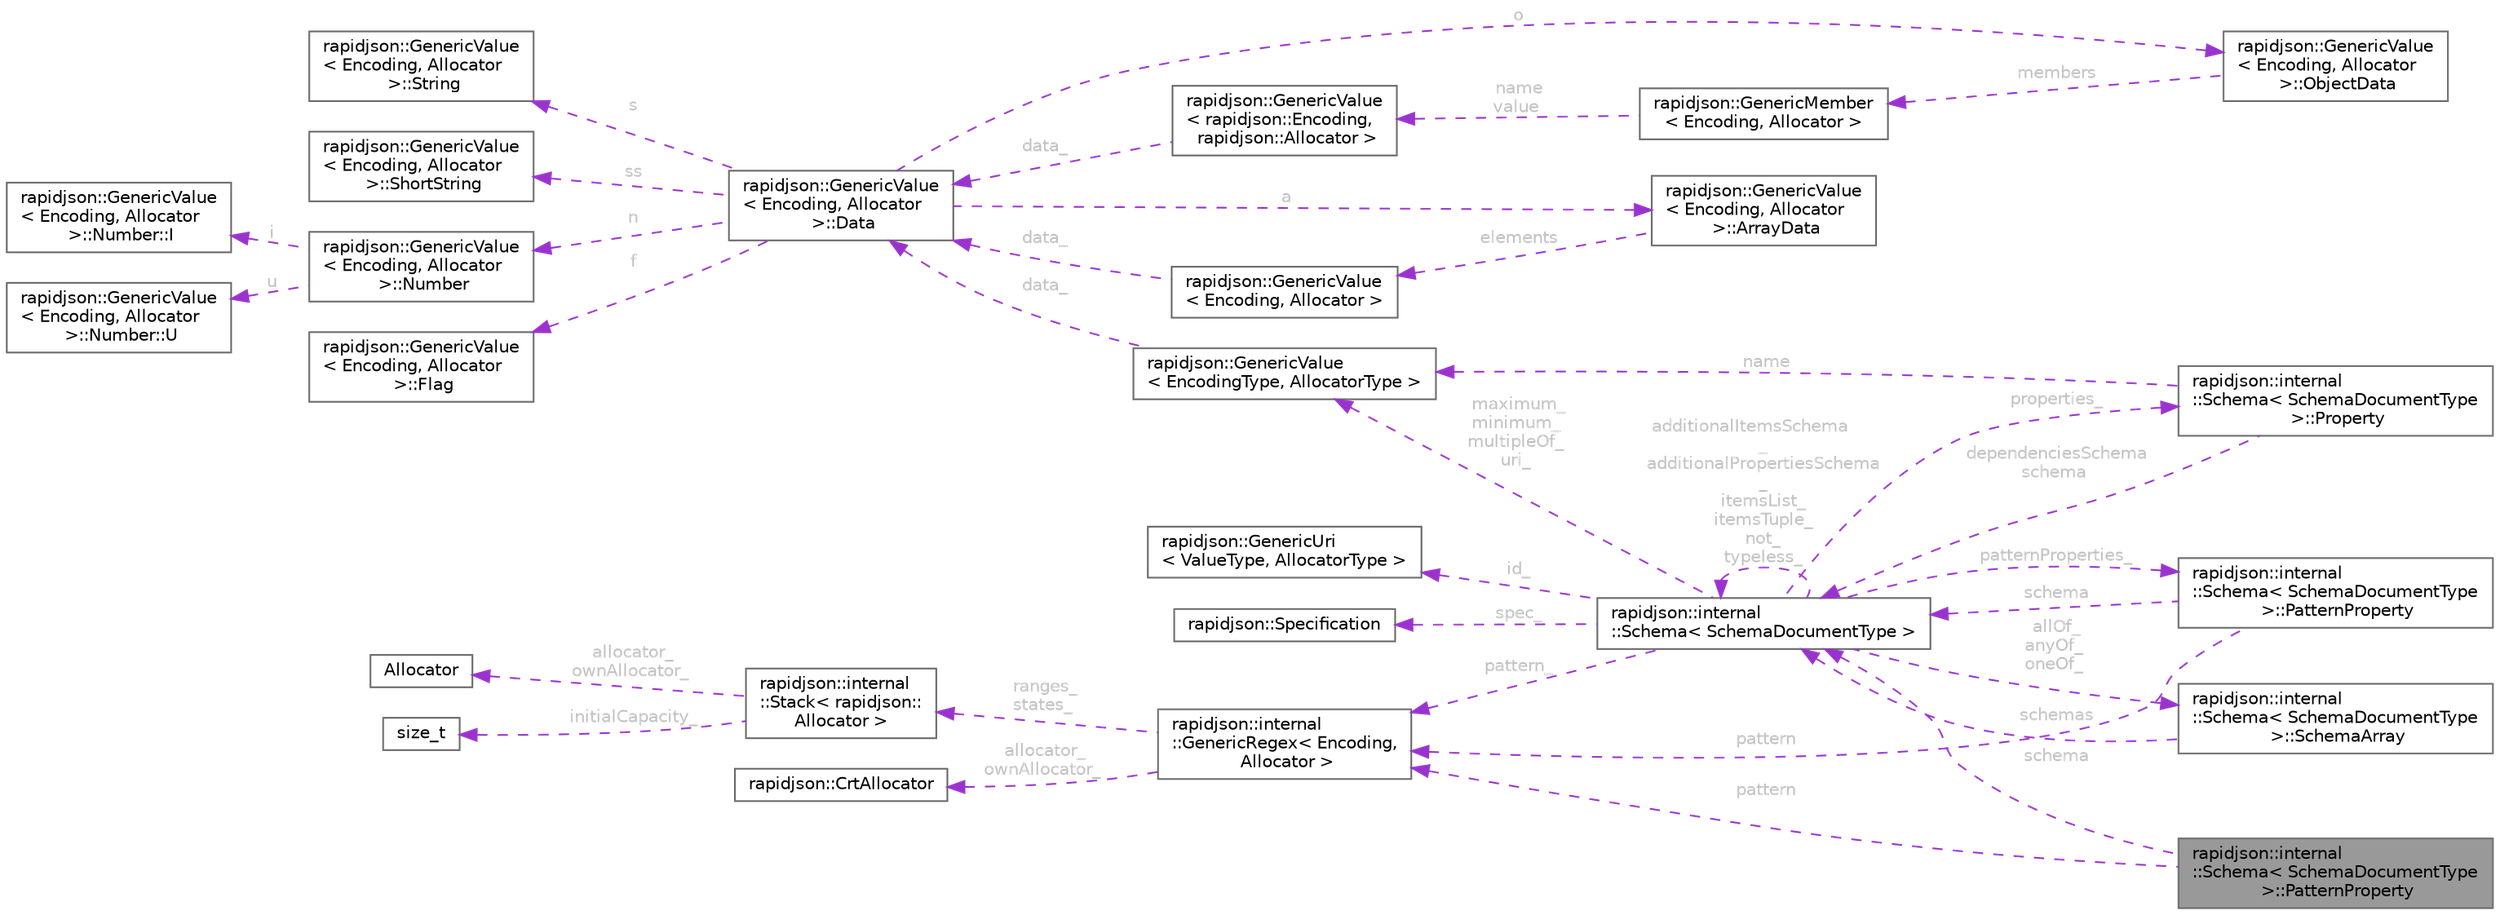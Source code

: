 digraph "rapidjson::internal::Schema&lt; SchemaDocumentType &gt;::PatternProperty"
{
 // LATEX_PDF_SIZE
  bgcolor="transparent";
  edge [fontname=Helvetica,fontsize=10,labelfontname=Helvetica,labelfontsize=10];
  node [fontname=Helvetica,fontsize=10,shape=box,height=0.2,width=0.4];
  rankdir="LR";
  Node1 [id="Node000001",label="rapidjson::internal\l::Schema\< SchemaDocumentType\l \>::PatternProperty",height=0.2,width=0.4,color="gray40", fillcolor="grey60", style="filled", fontcolor="black",tooltip=" "];
  Node2 -> Node1 [id="edge1_Node000001_Node000002",dir="back",color="darkorchid3",style="dashed",tooltip=" ",label=" schema",fontcolor="grey" ];
  Node2 [id="Node000002",label="rapidjson::internal\l::Schema\< SchemaDocumentType \>",height=0.2,width=0.4,color="gray40", fillcolor="white", style="filled",URL="$classrapidjson_1_1internal_1_1_schema.html",tooltip=" "];
  Node3 -> Node2 [id="edge2_Node000002_Node000003",dir="back",color="darkorchid3",style="dashed",tooltip=" ",label=" maximum_\nminimum_\nmultipleOf_\nuri_",fontcolor="grey" ];
  Node3 [id="Node000003",label="rapidjson::GenericValue\l\< EncodingType, AllocatorType \>",height=0.2,width=0.4,color="gray40", fillcolor="white", style="filled",URL="$classrapidjson_1_1_generic_value.html",tooltip=" "];
  Node4 -> Node3 [id="edge3_Node000003_Node000004",dir="back",color="darkorchid3",style="dashed",tooltip=" ",label=" data_",fontcolor="grey" ];
  Node4 [id="Node000004",label="rapidjson::GenericValue\l\< Encoding, Allocator\l \>::Data",height=0.2,width=0.4,color="gray40", fillcolor="white", style="filled",URL="$unionrapidjson_1_1_generic_value_1_1_data.html",tooltip=" "];
  Node5 -> Node4 [id="edge4_Node000004_Node000005",dir="back",color="darkorchid3",style="dashed",tooltip=" ",label=" s",fontcolor="grey" ];
  Node5 [id="Node000005",label="rapidjson::GenericValue\l\< Encoding, Allocator\l \>::String",height=0.2,width=0.4,color="gray40", fillcolor="white", style="filled",URL="$structrapidjson_1_1_generic_value_1_1_string.html",tooltip=" "];
  Node6 -> Node4 [id="edge5_Node000004_Node000006",dir="back",color="darkorchid3",style="dashed",tooltip=" ",label=" ss",fontcolor="grey" ];
  Node6 [id="Node000006",label="rapidjson::GenericValue\l\< Encoding, Allocator\l \>::ShortString",height=0.2,width=0.4,color="gray40", fillcolor="white", style="filled",URL="$structrapidjson_1_1_generic_value_1_1_short_string.html",tooltip=" "];
  Node7 -> Node4 [id="edge6_Node000004_Node000007",dir="back",color="darkorchid3",style="dashed",tooltip=" ",label=" n",fontcolor="grey" ];
  Node7 [id="Node000007",label="rapidjson::GenericValue\l\< Encoding, Allocator\l \>::Number",height=0.2,width=0.4,color="gray40", fillcolor="white", style="filled",URL="$unionrapidjson_1_1_generic_value_1_1_number.html",tooltip=" "];
  Node8 -> Node7 [id="edge7_Node000007_Node000008",dir="back",color="darkorchid3",style="dashed",tooltip=" ",label=" i",fontcolor="grey" ];
  Node8 [id="Node000008",label="rapidjson::GenericValue\l\< Encoding, Allocator\l \>::Number::I",height=0.2,width=0.4,color="gray40", fillcolor="white", style="filled",URL="$structrapidjson_1_1_generic_value_1_1_number_1_1_i.html",tooltip=" "];
  Node9 -> Node7 [id="edge8_Node000007_Node000009",dir="back",color="darkorchid3",style="dashed",tooltip=" ",label=" u",fontcolor="grey" ];
  Node9 [id="Node000009",label="rapidjson::GenericValue\l\< Encoding, Allocator\l \>::Number::U",height=0.2,width=0.4,color="gray40", fillcolor="white", style="filled",URL="$structrapidjson_1_1_generic_value_1_1_number_1_1_u.html",tooltip=" "];
  Node10 -> Node4 [id="edge9_Node000004_Node000010",dir="back",color="darkorchid3",style="dashed",tooltip=" ",label=" o",fontcolor="grey" ];
  Node10 [id="Node000010",label="rapidjson::GenericValue\l\< Encoding, Allocator\l \>::ObjectData",height=0.2,width=0.4,color="gray40", fillcolor="white", style="filled",URL="$structrapidjson_1_1_generic_value_1_1_object_data.html",tooltip=" "];
  Node11 -> Node10 [id="edge10_Node000010_Node000011",dir="back",color="darkorchid3",style="dashed",tooltip=" ",label=" members",fontcolor="grey" ];
  Node11 [id="Node000011",label="rapidjson::GenericMember\l\< Encoding, Allocator \>",height=0.2,width=0.4,color="gray40", fillcolor="white", style="filled",URL="$classrapidjson_1_1_generic_member.html",tooltip="Name-value pair in a JSON object value."];
  Node12 -> Node11 [id="edge11_Node000011_Node000012",dir="back",color="darkorchid3",style="dashed",tooltip=" ",label=" name\nvalue",fontcolor="grey" ];
  Node12 [id="Node000012",label="rapidjson::GenericValue\l\< rapidjson::Encoding,\l rapidjson::Allocator \>",height=0.2,width=0.4,color="gray40", fillcolor="white", style="filled",URL="$classrapidjson_1_1_generic_value.html",tooltip=" "];
  Node4 -> Node12 [id="edge12_Node000012_Node000004",dir="back",color="darkorchid3",style="dashed",tooltip=" ",label=" data_",fontcolor="grey" ];
  Node13 -> Node4 [id="edge13_Node000004_Node000013",dir="back",color="darkorchid3",style="dashed",tooltip=" ",label=" a",fontcolor="grey" ];
  Node13 [id="Node000013",label="rapidjson::GenericValue\l\< Encoding, Allocator\l \>::ArrayData",height=0.2,width=0.4,color="gray40", fillcolor="white", style="filled",URL="$structrapidjson_1_1_generic_value_1_1_array_data.html",tooltip=" "];
  Node14 -> Node13 [id="edge14_Node000013_Node000014",dir="back",color="darkorchid3",style="dashed",tooltip=" ",label=" elements",fontcolor="grey" ];
  Node14 [id="Node000014",label="rapidjson::GenericValue\l\< Encoding, Allocator \>",height=0.2,width=0.4,color="gray40", fillcolor="white", style="filled",URL="$classrapidjson_1_1_generic_value.html",tooltip="Represents a JSON value. Use Value for UTF8 encoding and default allocator."];
  Node4 -> Node14 [id="edge15_Node000014_Node000004",dir="back",color="darkorchid3",style="dashed",tooltip=" ",label=" data_",fontcolor="grey" ];
  Node15 -> Node4 [id="edge16_Node000004_Node000015",dir="back",color="darkorchid3",style="dashed",tooltip=" ",label=" f",fontcolor="grey" ];
  Node15 [id="Node000015",label="rapidjson::GenericValue\l\< Encoding, Allocator\l \>::Flag",height=0.2,width=0.4,color="gray40", fillcolor="white", style="filled",URL="$structrapidjson_1_1_generic_value_1_1_flag.html",tooltip=" "];
  Node16 -> Node2 [id="edge17_Node000002_Node000016",dir="back",color="darkorchid3",style="dashed",tooltip=" ",label=" id_",fontcolor="grey" ];
  Node16 [id="Node000016",label="rapidjson::GenericUri\l\< ValueType, AllocatorType \>",height=0.2,width=0.4,color="gray40", fillcolor="white", style="filled",URL="$classrapidjson_1_1_generic_uri.html",tooltip=" "];
  Node17 -> Node2 [id="edge18_Node000002_Node000017",dir="back",color="darkorchid3",style="dashed",tooltip=" ",label=" spec_",fontcolor="grey" ];
  Node17 [id="Node000017",label="rapidjson::Specification",height=0.2,width=0.4,color="gray40", fillcolor="white", style="filled",URL="$structrapidjson_1_1_specification.html",tooltip=" "];
  Node2 -> Node2 [id="edge19_Node000002_Node000002",dir="back",color="darkorchid3",style="dashed",tooltip=" ",label=" additionalItemsSchema\l_\nadditionalPropertiesSchema\l_\nitemsList_\nitemsTuple_\nnot_\ntypeless_",fontcolor="grey" ];
  Node18 -> Node2 [id="edge20_Node000002_Node000018",dir="back",color="darkorchid3",style="dashed",tooltip=" ",label=" allOf_\nanyOf_\noneOf_",fontcolor="grey" ];
  Node18 [id="Node000018",label="rapidjson::internal\l::Schema\< SchemaDocumentType\l \>::SchemaArray",height=0.2,width=0.4,color="gray40", fillcolor="white", style="filled",URL="$structrapidjson_1_1internal_1_1_schema_1_1_schema_array.html",tooltip=" "];
  Node2 -> Node18 [id="edge21_Node000018_Node000002",dir="back",color="darkorchid3",style="dashed",tooltip=" ",label=" schemas",fontcolor="grey" ];
  Node19 -> Node2 [id="edge22_Node000002_Node000019",dir="back",color="darkorchid3",style="dashed",tooltip=" ",label=" properties_",fontcolor="grey" ];
  Node19 [id="Node000019",label="rapidjson::internal\l::Schema\< SchemaDocumentType\l \>::Property",height=0.2,width=0.4,color="gray40", fillcolor="white", style="filled",URL="$structrapidjson_1_1internal_1_1_schema_1_1_property.html",tooltip=" "];
  Node3 -> Node19 [id="edge23_Node000019_Node000003",dir="back",color="darkorchid3",style="dashed",tooltip=" ",label=" name",fontcolor="grey" ];
  Node2 -> Node19 [id="edge24_Node000019_Node000002",dir="back",color="darkorchid3",style="dashed",tooltip=" ",label=" dependenciesSchema\nschema",fontcolor="grey" ];
  Node20 -> Node2 [id="edge25_Node000002_Node000020",dir="back",color="darkorchid3",style="dashed",tooltip=" ",label=" patternProperties_",fontcolor="grey" ];
  Node20 [id="Node000020",label="rapidjson::internal\l::Schema\< SchemaDocumentType\l \>::PatternProperty",height=0.2,width=0.4,color="gray40", fillcolor="white", style="filled",URL="$structrapidjson_1_1internal_1_1_schema_1_1_pattern_property.html",tooltip=" "];
  Node2 -> Node20 [id="edge26_Node000020_Node000002",dir="back",color="darkorchid3",style="dashed",tooltip=" ",label=" schema",fontcolor="grey" ];
  Node21 -> Node20 [id="edge27_Node000020_Node000021",dir="back",color="darkorchid3",style="dashed",tooltip=" ",label=" pattern",fontcolor="grey" ];
  Node21 [id="Node000021",label="rapidjson::internal\l::GenericRegex\< Encoding,\l Allocator \>",height=0.2,width=0.4,color="gray40", fillcolor="white", style="filled",URL="$classrapidjson_1_1internal_1_1_generic_regex.html",tooltip="Regular expression engine with subset of ECMAscript grammar."];
  Node22 -> Node21 [id="edge28_Node000021_Node000022",dir="back",color="darkorchid3",style="dashed",tooltip=" ",label=" allocator_\nownAllocator_",fontcolor="grey" ];
  Node22 [id="Node000022",label="rapidjson::CrtAllocator",height=0.2,width=0.4,color="gray40", fillcolor="white", style="filled",URL="$classrapidjson_1_1_crt_allocator.html",tooltip="C-runtime library allocator."];
  Node23 -> Node21 [id="edge29_Node000021_Node000023",dir="back",color="darkorchid3",style="dashed",tooltip=" ",label=" ranges_\nstates_",fontcolor="grey" ];
  Node23 [id="Node000023",label="rapidjson::internal\l::Stack\< rapidjson::\lAllocator \>",height=0.2,width=0.4,color="gray40", fillcolor="white", style="filled",URL="$classrapidjson_1_1internal_1_1_stack.html",tooltip=" "];
  Node24 -> Node23 [id="edge30_Node000023_Node000024",dir="back",color="darkorchid3",style="dashed",tooltip=" ",label=" allocator_\nownAllocator_",fontcolor="grey" ];
  Node24 [id="Node000024",label="Allocator",height=0.2,width=0.4,color="gray40", fillcolor="white", style="filled",URL="$classrapidjson_1_1_allocator.html",tooltip="Concept for allocating, resizing and freeing memory block."];
  Node25 -> Node23 [id="edge31_Node000023_Node000025",dir="back",color="darkorchid3",style="dashed",tooltip=" ",label=" initialCapacity_",fontcolor="grey" ];
  Node25 [id="Node000025",label="size_t",height=0.2,width=0.4,color="gray40", fillcolor="white", style="filled",tooltip=" "];
  Node21 -> Node2 [id="edge32_Node000002_Node000021",dir="back",color="darkorchid3",style="dashed",tooltip=" ",label=" pattern_",fontcolor="grey" ];
  Node21 -> Node1 [id="edge33_Node000001_Node000021",dir="back",color="darkorchid3",style="dashed",tooltip=" ",label=" pattern",fontcolor="grey" ];
}
